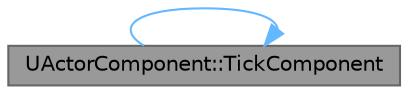 digraph "UActorComponent::TickComponent"
{
 // INTERACTIVE_SVG=YES
 // LATEX_PDF_SIZE
  bgcolor="transparent";
  edge [fontname=Helvetica,fontsize=10,labelfontname=Helvetica,labelfontsize=10];
  node [fontname=Helvetica,fontsize=10,shape=box,height=0.2,width=0.4];
  rankdir="RL";
  Node1 [id="Node000001",label="UActorComponent::TickComponent",height=0.2,width=0.4,color="gray40", fillcolor="grey60", style="filled", fontcolor="black",tooltip="Function called every frame on this ActorComponent."];
  Node1 -> Node1 [id="edge1_Node000001_Node000001",dir="back",color="steelblue1",style="solid",tooltip=" "];
}
